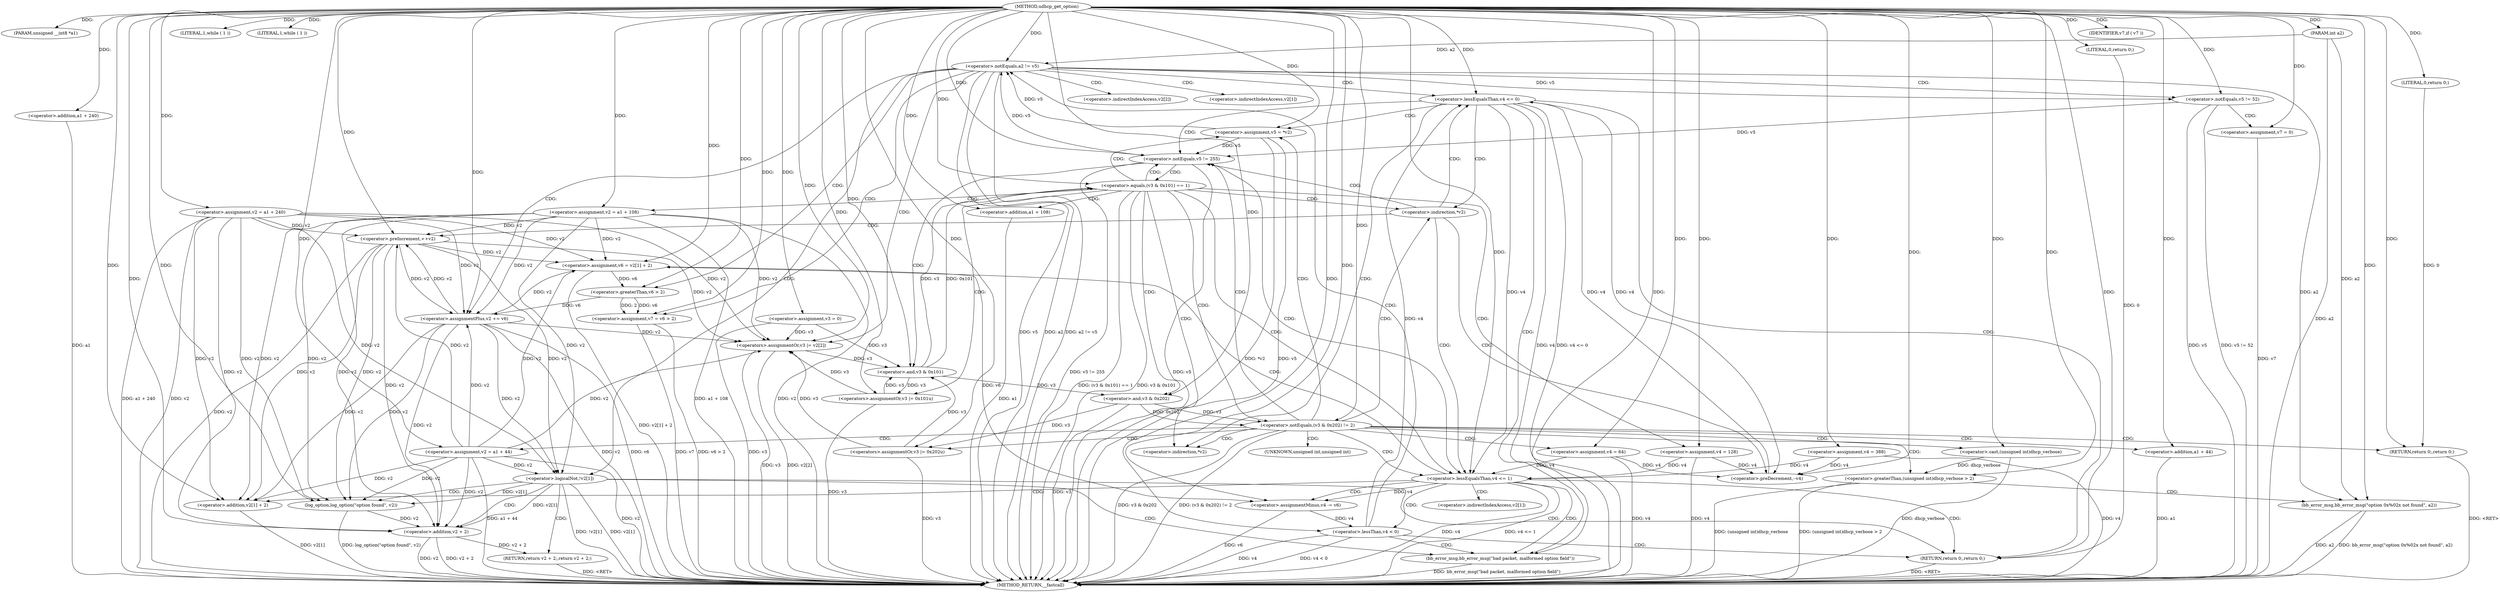 digraph udhcp_get_option {  
"1000107" [label = "(METHOD,udhcp_get_option)" ]
"1000272" [label = "(METHOD_RETURN,__fastcall)" ]
"1000108" [label = "(PARAM,unsigned __int8 *a1)" ]
"1000109" [label = "(PARAM,int a2)" ]
"1000117" [label = "(<operator>.assignment,v2 = a1 + 240)" ]
"1000119" [label = "(<operator>.addition,a1 + 240)" ]
"1000122" [label = "(<operator>.assignment,v3 = 0)" ]
"1000125" [label = "(<operator>.assignment,v4 = 388)" ]
"1000129" [label = "(LITERAL,1,while ( 1 ))" ]
"1000132" [label = "(LITERAL,1,while ( 1 ))" ]
"1000134" [label = "(<operator>.assignment,v5 = *v2)" ]
"1000142" [label = "(<operator>.preDecrement,--v4)" ]
"1000144" [label = "(<operator>.preIncrement,++v2)" ]
"1000148" [label = "(<operator>.lessEqualsThan,v4 <= 0)" ]
"1000153" [label = "(<operator>.notEquals,v5 != 255)" ]
"1000158" [label = "(<operator>.equals,(v3 & 0x101) == 1)" ]
"1000159" [label = "(<operator>.and,v3 & 0x101)" ]
"1000164" [label = "(<operators>.assignmentOr,v3 |= 0x101u)" ]
"1000167" [label = "(<operator>.assignment,v2 = a1 + 108)" ]
"1000169" [label = "(<operator>.addition,a1 + 108)" ]
"1000172" [label = "(<operator>.assignment,v4 = 128)" ]
"1000178" [label = "(<operator>.notEquals,(v3 & 0x202) != 2)" ]
"1000179" [label = "(<operator>.and,v3 & 0x202)" ]
"1000185" [label = "(<operator>.greaterThan,(unsigned int)dhcp_verbose > 2)" ]
"1000186" [label = "(<operator>.cast,(unsigned int)dhcp_verbose)" ]
"1000190" [label = "(bb_error_msg,bb_error_msg(\"option 0x%02x not found\", a2))" ]
"1000193" [label = "(RETURN,return 0;,return 0;)" ]
"1000194" [label = "(LITERAL,0,return 0;)" ]
"1000195" [label = "(<operators>.assignmentOr,v3 |= 0x202u)" ]
"1000198" [label = "(<operator>.assignment,v2 = a1 + 44)" ]
"1000200" [label = "(<operator>.addition,a1 + 44)" ]
"1000203" [label = "(<operator>.assignment,v4 = 64)" ]
"1000207" [label = "(<operator>.lessEqualsThan,v4 <= 1)" ]
"1000211" [label = "(<operator>.assignment,v6 = v2[1] + 2)" ]
"1000213" [label = "(<operator>.addition,v2[1] + 2)" ]
"1000218" [label = "(<operator>.assignmentMinus,v4 -= v6)" ]
"1000222" [label = "(<operator>.lessThan,v4 < 0)" ]
"1000227" [label = "(<operator>.notEquals,a2 != v5)" ]
"1000231" [label = "(<operator>.assignment,v7 = v6 > 2)" ]
"1000233" [label = "(<operator>.greaterThan,v6 > 2)" ]
"1000237" [label = "(<operator>.notEquals,v5 != 52)" ]
"1000240" [label = "(<operator>.assignment,v7 = 0)" ]
"1000244" [label = "(IDENTIFIER,v7,if ( v7 ))" ]
"1000245" [label = "(<operators>.assignmentOr,v3 |= v2[2])" ]
"1000250" [label = "(<operator>.assignmentPlus,v2 += v6)" ]
"1000255" [label = "(<operator>.logicalNot,!v2[1])" ]
"1000261" [label = "(bb_error_msg,bb_error_msg(\"bad packet, malformed option field\"))" ]
"1000263" [label = "(RETURN,return 0;,return 0;)" ]
"1000264" [label = "(LITERAL,0,return 0;)" ]
"1000265" [label = "(log_option,log_option(\"option found\", v2))" ]
"1000268" [label = "(RETURN,return v2 + 2;,return v2 + 2;)" ]
"1000269" [label = "(<operator>.addition,v2 + 2)" ]
"1000136" [label = "(<operator>.indirection,*v2)" ]
"1000139" [label = "(<operator>.indirection,*v2)" ]
"1000187" [label = "(UNKNOWN,unsigned int,unsigned int)" ]
"1000214" [label = "(<operator>.indirectIndexAccess,v2[1])" ]
"1000247" [label = "(<operator>.indirectIndexAccess,v2[2])" ]
"1000256" [label = "(<operator>.indirectIndexAccess,v2[1])" ]
  "1000263" -> "1000272"  [ label = "DDG: <RET>"] 
  "1000198" -> "1000272"  [ label = "DDG: a1 + 44"] 
  "1000227" -> "1000272"  [ label = "DDG: v5"] 
  "1000200" -> "1000272"  [ label = "DDG: a1"] 
  "1000227" -> "1000272"  [ label = "DDG: a2"] 
  "1000144" -> "1000272"  [ label = "DDG: v2"] 
  "1000250" -> "1000272"  [ label = "DDG: v2"] 
  "1000134" -> "1000272"  [ label = "DDG: *v2"] 
  "1000198" -> "1000272"  [ label = "DDG: v2"] 
  "1000119" -> "1000272"  [ label = "DDG: a1"] 
  "1000109" -> "1000272"  [ label = "DDG: a2"] 
  "1000222" -> "1000272"  [ label = "DDG: v4"] 
  "1000269" -> "1000272"  [ label = "DDG: v2 + 2"] 
  "1000231" -> "1000272"  [ label = "DDG: v6 > 2"] 
  "1000211" -> "1000272"  [ label = "DDG: v2[1] + 2"] 
  "1000117" -> "1000272"  [ label = "DDG: v2"] 
  "1000265" -> "1000272"  [ label = "DDG: log_option(\"option found\", v2)"] 
  "1000245" -> "1000272"  [ label = "DDG: v3"] 
  "1000178" -> "1000272"  [ label = "DDG: (v3 & 0x202) != 2"] 
  "1000255" -> "1000272"  [ label = "DDG: v2[1]"] 
  "1000218" -> "1000272"  [ label = "DDG: v6"] 
  "1000213" -> "1000272"  [ label = "DDG: v2[1]"] 
  "1000117" -> "1000272"  [ label = "DDG: a1 + 240"] 
  "1000269" -> "1000272"  [ label = "DDG: v2"] 
  "1000240" -> "1000272"  [ label = "DDG: v7"] 
  "1000227" -> "1000272"  [ label = "DDG: a2 != v5"] 
  "1000153" -> "1000272"  [ label = "DDG: v5 != 255"] 
  "1000148" -> "1000272"  [ label = "DDG: v4"] 
  "1000179" -> "1000272"  [ label = "DDG: v3"] 
  "1000203" -> "1000272"  [ label = "DDG: v4"] 
  "1000148" -> "1000272"  [ label = "DDG: v4 <= 0"] 
  "1000158" -> "1000272"  [ label = "DDG: (v3 & 0x101) == 1"] 
  "1000245" -> "1000272"  [ label = "DDG: v2[2]"] 
  "1000190" -> "1000272"  [ label = "DDG: bb_error_msg(\"option 0x%02x not found\", a2)"] 
  "1000237" -> "1000272"  [ label = "DDG: v5 != 52"] 
  "1000158" -> "1000272"  [ label = "DDG: v3 & 0x101"] 
  "1000231" -> "1000272"  [ label = "DDG: v7"] 
  "1000255" -> "1000272"  [ label = "DDG: !v2[1]"] 
  "1000185" -> "1000272"  [ label = "DDG: (unsigned int)dhcp_verbose > 2"] 
  "1000207" -> "1000272"  [ label = "DDG: v4 <= 1"] 
  "1000222" -> "1000272"  [ label = "DDG: v4 < 0"] 
  "1000261" -> "1000272"  [ label = "DDG: bb_error_msg(\"bad packet, malformed option field\")"] 
  "1000250" -> "1000272"  [ label = "DDG: v6"] 
  "1000169" -> "1000272"  [ label = "DDG: a1"] 
  "1000186" -> "1000272"  [ label = "DDG: dhcp_verbose"] 
  "1000207" -> "1000272"  [ label = "DDG: v4"] 
  "1000134" -> "1000272"  [ label = "DDG: v5"] 
  "1000125" -> "1000272"  [ label = "DDG: v4"] 
  "1000190" -> "1000272"  [ label = "DDG: a2"] 
  "1000178" -> "1000272"  [ label = "DDG: v3 & 0x202"] 
  "1000195" -> "1000272"  [ label = "DDG: v3"] 
  "1000167" -> "1000272"  [ label = "DDG: a1 + 108"] 
  "1000172" -> "1000272"  [ label = "DDG: v4"] 
  "1000237" -> "1000272"  [ label = "DDG: v5"] 
  "1000153" -> "1000272"  [ label = "DDG: v5"] 
  "1000122" -> "1000272"  [ label = "DDG: v3"] 
  "1000167" -> "1000272"  [ label = "DDG: v2"] 
  "1000164" -> "1000272"  [ label = "DDG: v3"] 
  "1000185" -> "1000272"  [ label = "DDG: (unsigned int)dhcp_verbose"] 
  "1000268" -> "1000272"  [ label = "DDG: <RET>"] 
  "1000193" -> "1000272"  [ label = "DDG: <RET>"] 
  "1000107" -> "1000108"  [ label = "DDG: "] 
  "1000107" -> "1000109"  [ label = "DDG: "] 
  "1000107" -> "1000117"  [ label = "DDG: "] 
  "1000107" -> "1000119"  [ label = "DDG: "] 
  "1000107" -> "1000122"  [ label = "DDG: "] 
  "1000107" -> "1000125"  [ label = "DDG: "] 
  "1000107" -> "1000129"  [ label = "DDG: "] 
  "1000107" -> "1000132"  [ label = "DDG: "] 
  "1000107" -> "1000134"  [ label = "DDG: "] 
  "1000148" -> "1000142"  [ label = "DDG: v4"] 
  "1000203" -> "1000142"  [ label = "DDG: v4"] 
  "1000125" -> "1000142"  [ label = "DDG: v4"] 
  "1000172" -> "1000142"  [ label = "DDG: v4"] 
  "1000107" -> "1000142"  [ label = "DDG: "] 
  "1000198" -> "1000144"  [ label = "DDG: v2"] 
  "1000117" -> "1000144"  [ label = "DDG: v2"] 
  "1000167" -> "1000144"  [ label = "DDG: v2"] 
  "1000250" -> "1000144"  [ label = "DDG: v2"] 
  "1000107" -> "1000144"  [ label = "DDG: "] 
  "1000142" -> "1000148"  [ label = "DDG: v4"] 
  "1000222" -> "1000148"  [ label = "DDG: v4"] 
  "1000107" -> "1000148"  [ label = "DDG: "] 
  "1000134" -> "1000153"  [ label = "DDG: v5"] 
  "1000237" -> "1000153"  [ label = "DDG: v5"] 
  "1000107" -> "1000153"  [ label = "DDG: "] 
  "1000159" -> "1000158"  [ label = "DDG: v3"] 
  "1000159" -> "1000158"  [ label = "DDG: 0x101"] 
  "1000245" -> "1000159"  [ label = "DDG: v3"] 
  "1000195" -> "1000159"  [ label = "DDG: v3"] 
  "1000122" -> "1000159"  [ label = "DDG: v3"] 
  "1000164" -> "1000159"  [ label = "DDG: v3"] 
  "1000107" -> "1000159"  [ label = "DDG: "] 
  "1000107" -> "1000158"  [ label = "DDG: "] 
  "1000107" -> "1000164"  [ label = "DDG: "] 
  "1000159" -> "1000164"  [ label = "DDG: v3"] 
  "1000107" -> "1000167"  [ label = "DDG: "] 
  "1000107" -> "1000169"  [ label = "DDG: "] 
  "1000107" -> "1000172"  [ label = "DDG: "] 
  "1000179" -> "1000178"  [ label = "DDG: v3"] 
  "1000179" -> "1000178"  [ label = "DDG: 0x202"] 
  "1000159" -> "1000179"  [ label = "DDG: v3"] 
  "1000107" -> "1000179"  [ label = "DDG: "] 
  "1000107" -> "1000178"  [ label = "DDG: "] 
  "1000186" -> "1000185"  [ label = "DDG: dhcp_verbose"] 
  "1000107" -> "1000186"  [ label = "DDG: "] 
  "1000107" -> "1000185"  [ label = "DDG: "] 
  "1000107" -> "1000190"  [ label = "DDG: "] 
  "1000227" -> "1000190"  [ label = "DDG: a2"] 
  "1000109" -> "1000190"  [ label = "DDG: a2"] 
  "1000194" -> "1000193"  [ label = "DDG: 0"] 
  "1000107" -> "1000193"  [ label = "DDG: "] 
  "1000107" -> "1000194"  [ label = "DDG: "] 
  "1000107" -> "1000195"  [ label = "DDG: "] 
  "1000179" -> "1000195"  [ label = "DDG: v3"] 
  "1000107" -> "1000198"  [ label = "DDG: "] 
  "1000107" -> "1000200"  [ label = "DDG: "] 
  "1000107" -> "1000203"  [ label = "DDG: "] 
  "1000148" -> "1000207"  [ label = "DDG: v4"] 
  "1000203" -> "1000207"  [ label = "DDG: v4"] 
  "1000125" -> "1000207"  [ label = "DDG: v4"] 
  "1000172" -> "1000207"  [ label = "DDG: v4"] 
  "1000107" -> "1000207"  [ label = "DDG: "] 
  "1000198" -> "1000211"  [ label = "DDG: v2"] 
  "1000117" -> "1000211"  [ label = "DDG: v2"] 
  "1000144" -> "1000211"  [ label = "DDG: v2"] 
  "1000167" -> "1000211"  [ label = "DDG: v2"] 
  "1000250" -> "1000211"  [ label = "DDG: v2"] 
  "1000107" -> "1000211"  [ label = "DDG: "] 
  "1000198" -> "1000213"  [ label = "DDG: v2"] 
  "1000117" -> "1000213"  [ label = "DDG: v2"] 
  "1000144" -> "1000213"  [ label = "DDG: v2"] 
  "1000167" -> "1000213"  [ label = "DDG: v2"] 
  "1000250" -> "1000213"  [ label = "DDG: v2"] 
  "1000107" -> "1000213"  [ label = "DDG: "] 
  "1000211" -> "1000218"  [ label = "DDG: v6"] 
  "1000107" -> "1000218"  [ label = "DDG: "] 
  "1000207" -> "1000218"  [ label = "DDG: v4"] 
  "1000218" -> "1000222"  [ label = "DDG: v4"] 
  "1000107" -> "1000222"  [ label = "DDG: "] 
  "1000109" -> "1000227"  [ label = "DDG: a2"] 
  "1000107" -> "1000227"  [ label = "DDG: "] 
  "1000134" -> "1000227"  [ label = "DDG: v5"] 
  "1000153" -> "1000227"  [ label = "DDG: v5"] 
  "1000233" -> "1000231"  [ label = "DDG: v6"] 
  "1000233" -> "1000231"  [ label = "DDG: 2"] 
  "1000107" -> "1000231"  [ label = "DDG: "] 
  "1000107" -> "1000233"  [ label = "DDG: "] 
  "1000211" -> "1000233"  [ label = "DDG: v6"] 
  "1000227" -> "1000237"  [ label = "DDG: v5"] 
  "1000107" -> "1000237"  [ label = "DDG: "] 
  "1000107" -> "1000240"  [ label = "DDG: "] 
  "1000107" -> "1000244"  [ label = "DDG: "] 
  "1000198" -> "1000245"  [ label = "DDG: v2"] 
  "1000117" -> "1000245"  [ label = "DDG: v2"] 
  "1000144" -> "1000245"  [ label = "DDG: v2"] 
  "1000167" -> "1000245"  [ label = "DDG: v2"] 
  "1000250" -> "1000245"  [ label = "DDG: v2"] 
  "1000195" -> "1000245"  [ label = "DDG: v3"] 
  "1000122" -> "1000245"  [ label = "DDG: v3"] 
  "1000164" -> "1000245"  [ label = "DDG: v3"] 
  "1000107" -> "1000245"  [ label = "DDG: "] 
  "1000233" -> "1000250"  [ label = "DDG: v6"] 
  "1000107" -> "1000250"  [ label = "DDG: "] 
  "1000198" -> "1000250"  [ label = "DDG: v2"] 
  "1000117" -> "1000250"  [ label = "DDG: v2"] 
  "1000144" -> "1000250"  [ label = "DDG: v2"] 
  "1000167" -> "1000250"  [ label = "DDG: v2"] 
  "1000198" -> "1000255"  [ label = "DDG: v2"] 
  "1000117" -> "1000255"  [ label = "DDG: v2"] 
  "1000144" -> "1000255"  [ label = "DDG: v2"] 
  "1000167" -> "1000255"  [ label = "DDG: v2"] 
  "1000250" -> "1000255"  [ label = "DDG: v2"] 
  "1000107" -> "1000261"  [ label = "DDG: "] 
  "1000264" -> "1000263"  [ label = "DDG: 0"] 
  "1000107" -> "1000263"  [ label = "DDG: "] 
  "1000107" -> "1000264"  [ label = "DDG: "] 
  "1000107" -> "1000265"  [ label = "DDG: "] 
  "1000198" -> "1000265"  [ label = "DDG: v2"] 
  "1000117" -> "1000265"  [ label = "DDG: v2"] 
  "1000255" -> "1000265"  [ label = "DDG: v2[1]"] 
  "1000144" -> "1000265"  [ label = "DDG: v2"] 
  "1000167" -> "1000265"  [ label = "DDG: v2"] 
  "1000250" -> "1000265"  [ label = "DDG: v2"] 
  "1000269" -> "1000268"  [ label = "DDG: v2 + 2"] 
  "1000265" -> "1000269"  [ label = "DDG: v2"] 
  "1000255" -> "1000269"  [ label = "DDG: v2[1]"] 
  "1000107" -> "1000269"  [ label = "DDG: "] 
  "1000198" -> "1000269"  [ label = "DDG: v2"] 
  "1000117" -> "1000269"  [ label = "DDG: v2"] 
  "1000144" -> "1000269"  [ label = "DDG: v2"] 
  "1000167" -> "1000269"  [ label = "DDG: v2"] 
  "1000250" -> "1000269"  [ label = "DDG: v2"] 
  "1000139" -> "1000144"  [ label = "CDG: "] 
  "1000139" -> "1000142"  [ label = "CDG: "] 
  "1000139" -> "1000148"  [ label = "CDG: "] 
  "1000139" -> "1000207"  [ label = "CDG: "] 
  "1000139" -> "1000153"  [ label = "CDG: "] 
  "1000148" -> "1000263"  [ label = "CDG: "] 
  "1000148" -> "1000261"  [ label = "CDG: "] 
  "1000148" -> "1000139"  [ label = "CDG: "] 
  "1000148" -> "1000136"  [ label = "CDG: "] 
  "1000148" -> "1000134"  [ label = "CDG: "] 
  "1000148" -> "1000153"  [ label = "CDG: "] 
  "1000153" -> "1000207"  [ label = "CDG: "] 
  "1000153" -> "1000159"  [ label = "CDG: "] 
  "1000153" -> "1000158"  [ label = "CDG: "] 
  "1000158" -> "1000172"  [ label = "CDG: "] 
  "1000158" -> "1000169"  [ label = "CDG: "] 
  "1000158" -> "1000167"  [ label = "CDG: "] 
  "1000158" -> "1000164"  [ label = "CDG: "] 
  "1000158" -> "1000179"  [ label = "CDG: "] 
  "1000158" -> "1000178"  [ label = "CDG: "] 
  "1000158" -> "1000207"  [ label = "CDG: "] 
  "1000158" -> "1000139"  [ label = "CDG: "] 
  "1000158" -> "1000136"  [ label = "CDG: "] 
  "1000158" -> "1000134"  [ label = "CDG: "] 
  "1000158" -> "1000153"  [ label = "CDG: "] 
  "1000178" -> "1000187"  [ label = "CDG: "] 
  "1000178" -> "1000186"  [ label = "CDG: "] 
  "1000178" -> "1000185"  [ label = "CDG: "] 
  "1000178" -> "1000203"  [ label = "CDG: "] 
  "1000178" -> "1000200"  [ label = "CDG: "] 
  "1000178" -> "1000198"  [ label = "CDG: "] 
  "1000178" -> "1000195"  [ label = "CDG: "] 
  "1000178" -> "1000193"  [ label = "CDG: "] 
  "1000178" -> "1000207"  [ label = "CDG: "] 
  "1000178" -> "1000139"  [ label = "CDG: "] 
  "1000178" -> "1000136"  [ label = "CDG: "] 
  "1000178" -> "1000134"  [ label = "CDG: "] 
  "1000178" -> "1000153"  [ label = "CDG: "] 
  "1000185" -> "1000190"  [ label = "CDG: "] 
  "1000207" -> "1000222"  [ label = "CDG: "] 
  "1000207" -> "1000218"  [ label = "CDG: "] 
  "1000207" -> "1000214"  [ label = "CDG: "] 
  "1000207" -> "1000213"  [ label = "CDG: "] 
  "1000207" -> "1000211"  [ label = "CDG: "] 
  "1000207" -> "1000263"  [ label = "CDG: "] 
  "1000207" -> "1000261"  [ label = "CDG: "] 
  "1000222" -> "1000227"  [ label = "CDG: "] 
  "1000222" -> "1000263"  [ label = "CDG: "] 
  "1000222" -> "1000261"  [ label = "CDG: "] 
  "1000227" -> "1000237"  [ label = "CDG: "] 
  "1000227" -> "1000233"  [ label = "CDG: "] 
  "1000227" -> "1000231"  [ label = "CDG: "] 
  "1000227" -> "1000256"  [ label = "CDG: "] 
  "1000227" -> "1000255"  [ label = "CDG: "] 
  "1000227" -> "1000250"  [ label = "CDG: "] 
  "1000227" -> "1000148"  [ label = "CDG: "] 
  "1000227" -> "1000247"  [ label = "CDG: "] 
  "1000227" -> "1000245"  [ label = "CDG: "] 
  "1000237" -> "1000240"  [ label = "CDG: "] 
  "1000255" -> "1000269"  [ label = "CDG: "] 
  "1000255" -> "1000268"  [ label = "CDG: "] 
  "1000255" -> "1000265"  [ label = "CDG: "] 
  "1000255" -> "1000263"  [ label = "CDG: "] 
  "1000255" -> "1000261"  [ label = "CDG: "] 
}
